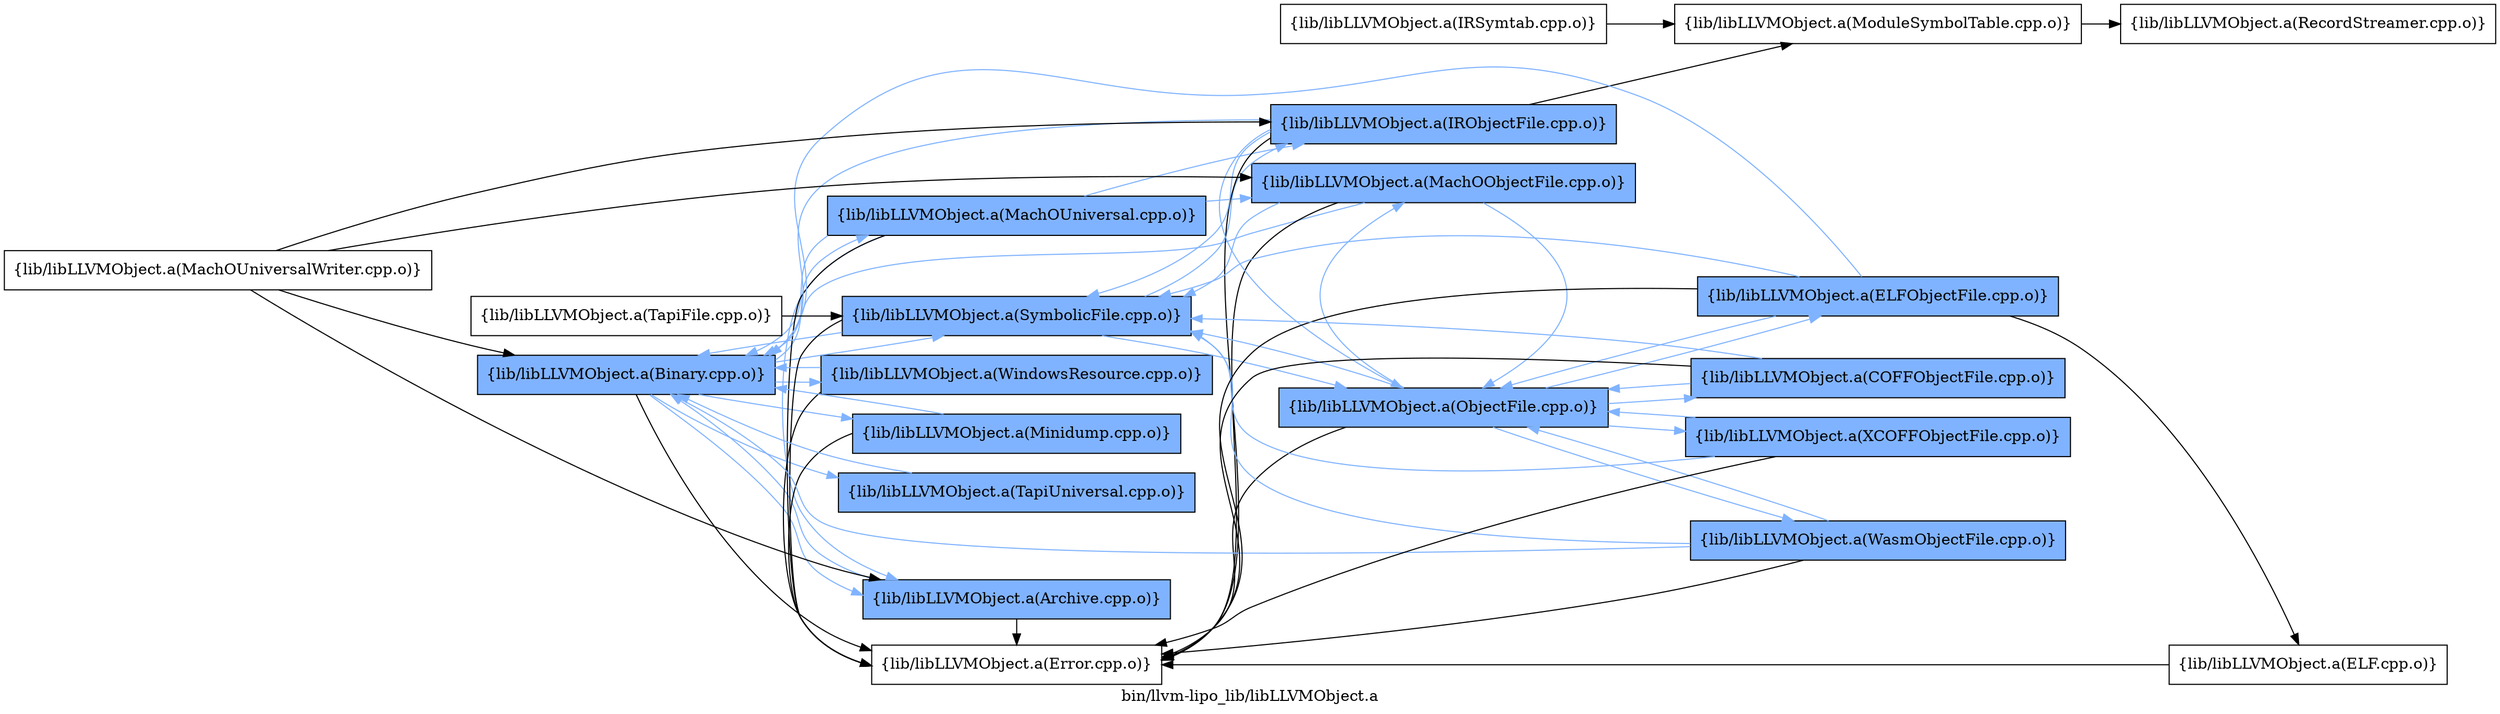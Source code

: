 digraph "bin/llvm-lipo_lib/libLLVMObject.a" {
	label="bin/llvm-lipo_lib/libLLVMObject.a";
	rankdir=LR;
	{ rank=same; Node0x55a2828f0508;  }
	{ rank=same; Node0x55a2828f0b48; Node0x55a2828f0878; Node0x55a2828f22b8; Node0x55a2828f7948; Node0x55a2828f1048; Node0x55a2828f7c68; Node0x55a2828f6fe8;  }
	{ rank=same; Node0x55a2828f11d8; Node0x55a2828f0a58; Node0x55a2828f4608;  }
	{ rank=same; Node0x55a2828f5288; Node0x55a2828f3708; Node0x55a2828f7678; Node0x55a2828f3848; Node0x55a2828f3398;  }
	{ rank=same; Node0x55a2828f0508;  }
	{ rank=same; Node0x55a2828f0b48; Node0x55a2828f0878; Node0x55a2828f22b8; Node0x55a2828f7948; Node0x55a2828f1048; Node0x55a2828f7c68; Node0x55a2828f6fe8;  }
	{ rank=same; Node0x55a2828f11d8; Node0x55a2828f0a58; Node0x55a2828f4608;  }
	{ rank=same; Node0x55a2828f5288; Node0x55a2828f3708; Node0x55a2828f7678; Node0x55a2828f3848; Node0x55a2828f3398;  }

	Node0x55a2828f0508 [shape=record,shape=box,group=1,style=filled,fillcolor="0.600000 0.5 1",label="{lib/libLLVMObject.a(Binary.cpp.o)}"];
	Node0x55a2828f0508 -> Node0x55a2828f0b48[color="0.600000 0.5 1"];
	Node0x55a2828f0508 -> Node0x55a2828f0878;
	Node0x55a2828f0508 -> Node0x55a2828f22b8[color="0.600000 0.5 1"];
	Node0x55a2828f0508 -> Node0x55a2828f7948[color="0.600000 0.5 1"];
	Node0x55a2828f0508 -> Node0x55a2828f1048[color="0.600000 0.5 1"];
	Node0x55a2828f0508 -> Node0x55a2828f7c68[color="0.600000 0.5 1"];
	Node0x55a2828f0508 -> Node0x55a2828f6fe8[color="0.600000 0.5 1"];
	Node0x55a2828f11d8 [shape=record,shape=box,group=1,style=filled,fillcolor="0.600000 0.5 1",label="{lib/libLLVMObject.a(MachOObjectFile.cpp.o)}"];
	Node0x55a2828f11d8 -> Node0x55a2828f0508[color="0.600000 0.5 1"];
	Node0x55a2828f11d8 -> Node0x55a2828f0878;
	Node0x55a2828f11d8 -> Node0x55a2828f4608[color="0.600000 0.5 1"];
	Node0x55a2828f11d8 -> Node0x55a2828f7c68[color="0.600000 0.5 1"];
	Node0x55a2828f22b8 [shape=record,shape=box,group=1,style=filled,fillcolor="0.600000 0.5 1",label="{lib/libLLVMObject.a(MachOUniversal.cpp.o)}"];
	Node0x55a2828f22b8 -> Node0x55a2828f0508[color="0.600000 0.5 1"];
	Node0x55a2828f22b8 -> Node0x55a2828f0b48[color="0.600000 0.5 1"];
	Node0x55a2828f22b8 -> Node0x55a2828f0878;
	Node0x55a2828f22b8 -> Node0x55a2828f11d8[color="0.600000 0.5 1"];
	Node0x55a2828f22b8 -> Node0x55a2828f0a58[color="0.600000 0.5 1"];
	Node0x55a2828f3988 [shape=record,shape=box,group=0,label="{lib/libLLVMObject.a(MachOUniversalWriter.cpp.o)}"];
	Node0x55a2828f3988 -> Node0x55a2828f0508;
	Node0x55a2828f3988 -> Node0x55a2828f0b48;
	Node0x55a2828f3988 -> Node0x55a2828f11d8;
	Node0x55a2828f3988 -> Node0x55a2828f0a58;
	Node0x55a2828f0b48 [shape=record,shape=box,group=1,style=filled,fillcolor="0.600000 0.5 1",label="{lib/libLLVMObject.a(Archive.cpp.o)}"];
	Node0x55a2828f0b48 -> Node0x55a2828f0508[color="0.600000 0.5 1"];
	Node0x55a2828f0b48 -> Node0x55a2828f0878;
	Node0x55a2828f0878 [shape=record,shape=box,group=0,label="{lib/libLLVMObject.a(Error.cpp.o)}"];
	Node0x55a2828f7948 [shape=record,shape=box,group=1,style=filled,fillcolor="0.600000 0.5 1",label="{lib/libLLVMObject.a(WindowsResource.cpp.o)}"];
	Node0x55a2828f7948 -> Node0x55a2828f0508[color="0.600000 0.5 1"];
	Node0x55a2828f7948 -> Node0x55a2828f0878;
	Node0x55a2828f1048 [shape=record,shape=box,group=1,style=filled,fillcolor="0.600000 0.5 1",label="{lib/libLLVMObject.a(Minidump.cpp.o)}"];
	Node0x55a2828f1048 -> Node0x55a2828f0508[color="0.600000 0.5 1"];
	Node0x55a2828f1048 -> Node0x55a2828f0878;
	Node0x55a2828f7c68 [shape=record,shape=box,group=1,style=filled,fillcolor="0.600000 0.5 1",label="{lib/libLLVMObject.a(SymbolicFile.cpp.o)}"];
	Node0x55a2828f7c68 -> Node0x55a2828f0508[color="0.600000 0.5 1"];
	Node0x55a2828f7c68 -> Node0x55a2828f0878;
	Node0x55a2828f7c68 -> Node0x55a2828f0a58[color="0.600000 0.5 1"];
	Node0x55a2828f7c68 -> Node0x55a2828f4608[color="0.600000 0.5 1"];
	Node0x55a2828f6fe8 [shape=record,shape=box,group=1,style=filled,fillcolor="0.600000 0.5 1",label="{lib/libLLVMObject.a(TapiUniversal.cpp.o)}"];
	Node0x55a2828f6fe8 -> Node0x55a2828f0508[color="0.600000 0.5 1"];
	Node0x55a2828f4608 [shape=record,shape=box,group=1,style=filled,fillcolor="0.600000 0.5 1",label="{lib/libLLVMObject.a(ObjectFile.cpp.o)}"];
	Node0x55a2828f4608 -> Node0x55a2828f0878;
	Node0x55a2828f4608 -> Node0x55a2828f11d8[color="0.600000 0.5 1"];
	Node0x55a2828f4608 -> Node0x55a2828f3708[color="0.600000 0.5 1"];
	Node0x55a2828f4608 -> Node0x55a2828f7678[color="0.600000 0.5 1"];
	Node0x55a2828f4608 -> Node0x55a2828f3848[color="0.600000 0.5 1"];
	Node0x55a2828f4608 -> Node0x55a2828f3398[color="0.600000 0.5 1"];
	Node0x55a2828f4608 -> Node0x55a2828f7c68[color="0.600000 0.5 1"];
	Node0x55a2828f0a58 [shape=record,shape=box,group=1,style=filled,fillcolor="0.600000 0.5 1",label="{lib/libLLVMObject.a(IRObjectFile.cpp.o)}"];
	Node0x55a2828f0a58 -> Node0x55a2828f0508[color="0.600000 0.5 1"];
	Node0x55a2828f0a58 -> Node0x55a2828f0878;
	Node0x55a2828f0a58 -> Node0x55a2828f5288;
	Node0x55a2828f0a58 -> Node0x55a2828f4608[color="0.600000 0.5 1"];
	Node0x55a2828f0a58 -> Node0x55a2828f7c68[color="0.600000 0.5 1"];
	Node0x55a2828f5288 [shape=record,shape=box,group=0,label="{lib/libLLVMObject.a(ModuleSymbolTable.cpp.o)}"];
	Node0x55a2828f5288 -> Node0x55a2828f77b8;
	Node0x55a2828f1778 [shape=record,shape=box,group=0,label="{lib/libLLVMObject.a(IRSymtab.cpp.o)}"];
	Node0x55a2828f1778 -> Node0x55a2828f5288;
	Node0x55a2828f77b8 [shape=record,shape=box,group=0,label="{lib/libLLVMObject.a(RecordStreamer.cpp.o)}"];
	Node0x55a2828f3708 [shape=record,shape=box,group=1,style=filled,fillcolor="0.600000 0.5 1",label="{lib/libLLVMObject.a(WasmObjectFile.cpp.o)}"];
	Node0x55a2828f3708 -> Node0x55a2828f0508[color="0.600000 0.5 1"];
	Node0x55a2828f3708 -> Node0x55a2828f0878;
	Node0x55a2828f3708 -> Node0x55a2828f4608[color="0.600000 0.5 1"];
	Node0x55a2828f3708 -> Node0x55a2828f7c68[color="0.600000 0.5 1"];
	Node0x55a2828f7678 [shape=record,shape=box,group=1,style=filled,fillcolor="0.600000 0.5 1",label="{lib/libLLVMObject.a(XCOFFObjectFile.cpp.o)}"];
	Node0x55a2828f7678 -> Node0x55a2828f0878;
	Node0x55a2828f7678 -> Node0x55a2828f4608[color="0.600000 0.5 1"];
	Node0x55a2828f7678 -> Node0x55a2828f7c68[color="0.600000 0.5 1"];
	Node0x55a2828f3848 [shape=record,shape=box,group=1,style=filled,fillcolor="0.600000 0.5 1",label="{lib/libLLVMObject.a(ELFObjectFile.cpp.o)}"];
	Node0x55a2828f3848 -> Node0x55a2828f0508[color="0.600000 0.5 1"];
	Node0x55a2828f3848 -> Node0x55a2828f0878;
	Node0x55a2828f3848 -> Node0x55a2828f4608[color="0.600000 0.5 1"];
	Node0x55a2828f3848 -> Node0x55a2828f3f78;
	Node0x55a2828f3848 -> Node0x55a2828f7c68[color="0.600000 0.5 1"];
	Node0x55a2828f3398 [shape=record,shape=box,group=1,style=filled,fillcolor="0.600000 0.5 1",label="{lib/libLLVMObject.a(COFFObjectFile.cpp.o)}"];
	Node0x55a2828f3398 -> Node0x55a2828f0878;
	Node0x55a2828f3398 -> Node0x55a2828f4608[color="0.600000 0.5 1"];
	Node0x55a2828f3398 -> Node0x55a2828f7c68[color="0.600000 0.5 1"];
	Node0x55a2828f3f78 [shape=record,shape=box,group=0,label="{lib/libLLVMObject.a(ELF.cpp.o)}"];
	Node0x55a2828f3f78 -> Node0x55a2828f0878;
	Node0x55a2828f3d98 [shape=record,shape=box,group=0,label="{lib/libLLVMObject.a(TapiFile.cpp.o)}"];
	Node0x55a2828f3d98 -> Node0x55a2828f7c68;
}
